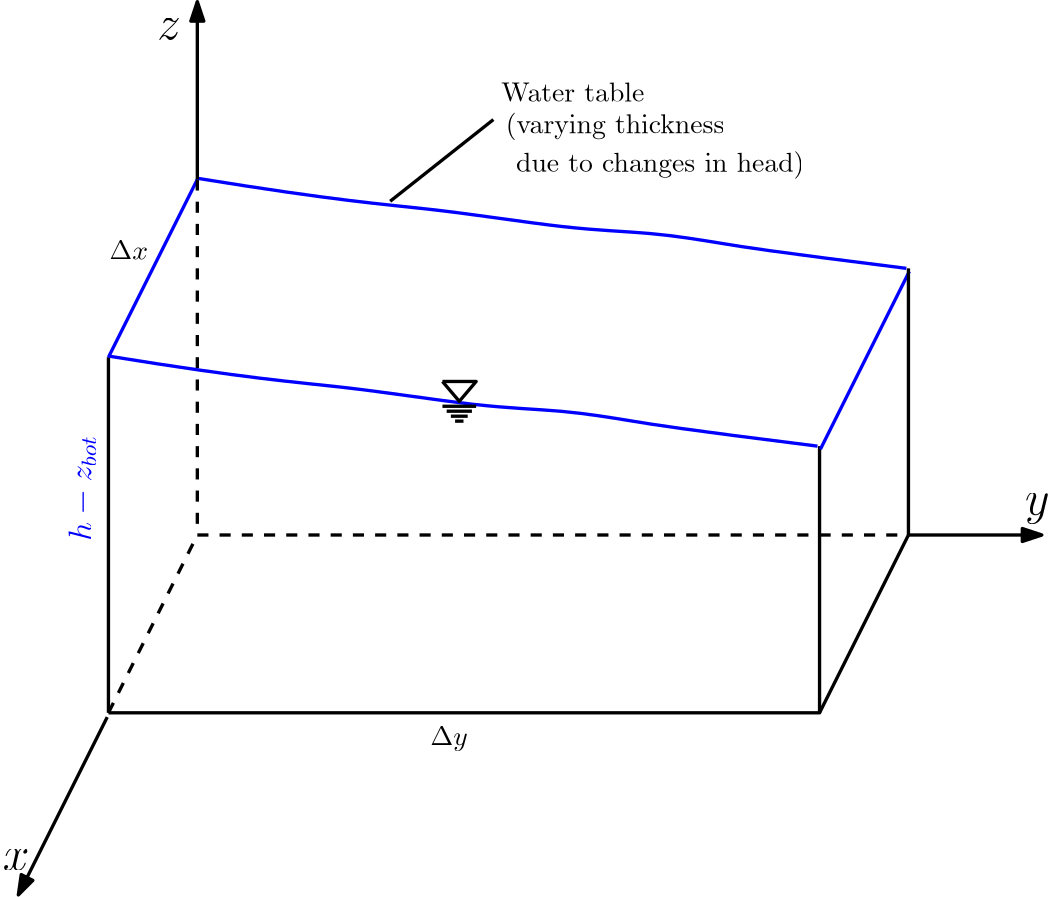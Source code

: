 <?xml version="1.0"?>
<!DOCTYPE ipe SYSTEM "ipe.dtd">
<ipe version="70206" creator="Ipe 7.2.9">
<info created="D:20201204232846" modified="D:20201204233411"/>
<ipestyle name="basic">
<symbol name="arrow/arc(spx)">
<path stroke="sym-stroke" fill="sym-stroke" pen="sym-pen">
0 0 m
-1 0.333 l
-1 -0.333 l
h
</path>
</symbol>
<symbol name="arrow/farc(spx)">
<path stroke="sym-stroke" fill="white" pen="sym-pen">
0 0 m
-1 0.333 l
-1 -0.333 l
h
</path>
</symbol>
<symbol name="arrow/ptarc(spx)">
<path stroke="sym-stroke" fill="sym-stroke" pen="sym-pen">
0 0 m
-1 0.333 l
-0.8 0 l
-1 -0.333 l
h
</path>
</symbol>
<symbol name="arrow/fptarc(spx)">
<path stroke="sym-stroke" fill="white" pen="sym-pen">
0 0 m
-1 0.333 l
-0.8 0 l
-1 -0.333 l
h
</path>
</symbol>
<symbol name="mark/circle(sx)" transformations="translations">
<path fill="sym-stroke">
0.6 0 0 0.6 0 0 e
0.4 0 0 0.4 0 0 e
</path>
</symbol>
<symbol name="mark/disk(sx)" transformations="translations">
<path fill="sym-stroke">
0.6 0 0 0.6 0 0 e
</path>
</symbol>
<symbol name="mark/fdisk(sfx)" transformations="translations">
<group>
<path fill="sym-fill">
0.5 0 0 0.5 0 0 e
</path>
<path fill="sym-stroke" fillrule="eofill">
0.6 0 0 0.6 0 0 e
0.4 0 0 0.4 0 0 e
</path>
</group>
</symbol>
<symbol name="mark/box(sx)" transformations="translations">
<path fill="sym-stroke" fillrule="eofill">
-0.6 -0.6 m
0.6 -0.6 l
0.6 0.6 l
-0.6 0.6 l
h
-0.4 -0.4 m
0.4 -0.4 l
0.4 0.4 l
-0.4 0.4 l
h
</path>
</symbol>
<symbol name="mark/square(sx)" transformations="translations">
<path fill="sym-stroke">
-0.6 -0.6 m
0.6 -0.6 l
0.6 0.6 l
-0.6 0.6 l
h
</path>
</symbol>
<symbol name="mark/fsquare(sfx)" transformations="translations">
<group>
<path fill="sym-fill">
-0.5 -0.5 m
0.5 -0.5 l
0.5 0.5 l
-0.5 0.5 l
h
</path>
<path fill="sym-stroke" fillrule="eofill">
-0.6 -0.6 m
0.6 -0.6 l
0.6 0.6 l
-0.6 0.6 l
h
-0.4 -0.4 m
0.4 -0.4 l
0.4 0.4 l
-0.4 0.4 l
h
</path>
</group>
</symbol>
<symbol name="mark/cross(sx)" transformations="translations">
<group>
<path fill="sym-stroke">
-0.43 -0.57 m
0.57 0.43 l
0.43 0.57 l
-0.57 -0.43 l
h
</path>
<path fill="sym-stroke">
-0.43 0.57 m
0.57 -0.43 l
0.43 -0.57 l
-0.57 0.43 l
h
</path>
</group>
</symbol>
<symbol name="arrow/fnormal(spx)">
<path stroke="sym-stroke" fill="white" pen="sym-pen">
0 0 m
-1 0.333 l
-1 -0.333 l
h
</path>
</symbol>
<symbol name="arrow/pointed(spx)">
<path stroke="sym-stroke" fill="sym-stroke" pen="sym-pen">
0 0 m
-1 0.333 l
-0.8 0 l
-1 -0.333 l
h
</path>
</symbol>
<symbol name="arrow/fpointed(spx)">
<path stroke="sym-stroke" fill="white" pen="sym-pen">
0 0 m
-1 0.333 l
-0.8 0 l
-1 -0.333 l
h
</path>
</symbol>
<symbol name="arrow/linear(spx)">
<path stroke="sym-stroke" pen="sym-pen">
-1 0.333 m
0 0 l
-1 -0.333 l
</path>
</symbol>
<symbol name="arrow/fdouble(spx)">
<path stroke="sym-stroke" fill="white" pen="sym-pen">
0 0 m
-1 0.333 l
-1 -0.333 l
h
-1 0 m
-2 0.333 l
-2 -0.333 l
h
</path>
</symbol>
<symbol name="arrow/double(spx)">
<path stroke="sym-stroke" fill="sym-stroke" pen="sym-pen">
0 0 m
-1 0.333 l
-1 -0.333 l
h
-1 0 m
-2 0.333 l
-2 -0.333 l
h
</path>
</symbol>
<pen name="heavier" value="0.8"/>
<pen name="fat" value="1.2"/>
<pen name="ultrafat" value="2"/>
<symbolsize name="large" value="5"/>
<symbolsize name="small" value="2"/>
<symbolsize name="tiny" value="1.1"/>
<arrowsize name="large" value="10"/>
<arrowsize name="small" value="5"/>
<arrowsize name="tiny" value="3"/>
<color name="red" value="1 0 0"/>
<color name="green" value="0 1 0"/>
<color name="blue" value="0 0 1"/>
<color name="yellow" value="1 1 0"/>
<color name="orange" value="1 0.647 0"/>
<color name="gold" value="1 0.843 0"/>
<color name="purple" value="0.627 0.125 0.941"/>
<color name="gray" value="0.745"/>
<color name="brown" value="0.647 0.165 0.165"/>
<color name="navy" value="0 0 0.502"/>
<color name="pink" value="1 0.753 0.796"/>
<color name="seagreen" value="0.18 0.545 0.341"/>
<color name="turquoise" value="0.251 0.878 0.816"/>
<color name="violet" value="0.933 0.51 0.933"/>
<color name="darkblue" value="0 0 0.545"/>
<color name="darkcyan" value="0 0.545 0.545"/>
<color name="darkgray" value="0.663"/>
<color name="darkgreen" value="0 0.392 0"/>
<color name="darkmagenta" value="0.545 0 0.545"/>
<color name="darkorange" value="1 0.549 0"/>
<color name="darkred" value="0.545 0 0"/>
<color name="lightblue" value="0.678 0.847 0.902"/>
<color name="lightcyan" value="0.878 1 1"/>
<color name="lightgray" value="0.827"/>
<color name="lightgreen" value="0.565 0.933 0.565"/>
<color name="lightyellow" value="1 1 0.878"/>
<dashstyle name="dashed" value="[4] 0"/>
<dashstyle name="dotted" value="[1 3] 0"/>
<dashstyle name="dash dotted" value="[4 2 1 2] 0"/>
<dashstyle name="dash dot dotted" value="[4 2 1 2 1 2] 0"/>
<textsize name="large" value="\large"/>
<textsize name="Large" value="\Large"/>
<textsize name="LARGE" value="\LARGE"/>
<textsize name="huge" value="\huge"/>
<textsize name="Huge" value="\Huge"/>
<textsize name="small" value="\small"/>
<textsize name="footnote" value="\footnotesize"/>
<textsize name="tiny" value="\tiny"/>
<textstyle name="center" begin="\begin{center}" end="\end{center}"/>
<textstyle name="itemize" begin="\begin{itemize}" end="\end{itemize}"/>
<textstyle name="item" begin="\begin{itemize}\item{}" end="\end{itemize}"/>
<gridsize name="4 pts" value="4"/>
<gridsize name="8 pts (~3 mm)" value="8"/>
<gridsize name="16 pts (~6 mm)" value="16"/>
<gridsize name="32 pts (~12 mm)" value="32"/>
<gridsize name="10 pts (~3.5 mm)" value="10"/>
<gridsize name="20 pts (~7 mm)" value="20"/>
<gridsize name="14 pts (~5 mm)" value="14"/>
<gridsize name="28 pts (~10 mm)" value="28"/>
<gridsize name="56 pts (~20 mm)" value="56"/>
<anglesize name="90 deg" value="90"/>
<anglesize name="60 deg" value="60"/>
<anglesize name="45 deg" value="45"/>
<anglesize name="30 deg" value="30"/>
<anglesize name="22.5 deg" value="22.5"/>
<opacity name="10%" value="0.1"/>
<opacity name="30%" value="0.3"/>
<opacity name="50%" value="0.5"/>
<opacity name="75%" value="0.75"/>
<tiling name="falling" angle="-60" step="4" width="1"/>
<tiling name="rising" angle="30" step="4" width="1"/>
</ipestyle>
<page>
<layer name="alpha"/>
<view layers="alpha" active="alpha"/>
<path layer="alpha" stroke="blue" pen="fat">
192 640 m
224 704 l
</path>
<path matrix="1 0 0 1 0 -128" stroke="black" dash="dashed" pen="fat">
192 640 m
224 704 l
</path>
<path stroke="black" pen="fat">
192 640 m
192 512 l
</path>
<path stroke="black" dash="dashed" pen="fat">
224 704 m
224 576 l
</path>
<path stroke="black" pen="fat">
192 512 m
448 512 l
448 608 l
448 608 l
</path>
<path stroke="blue" pen="fat">
191.916 640.423 m
242.983 632.142
275.417 630.071
327.174 621.79
355.468 621.1
381.001 616.96
397.563 614.199
447.25 607.988 c
</path>
<path matrix="1 0 0 1 256.306 -33.1248" stroke="blue" pen="fat">
192 640 m
224 704 l
</path>
<path matrix="1 0 0 1 256 -128" stroke="black" pen="fat">
192 640 m
224 704 l
</path>
<path stroke="black" pen="fat">
480 672 m
480 576 l
</path>
<path stroke="black" dash="dashed" pen="fat">
224 576 m
480 576 l
</path>
<path matrix="1 0 0 1 32 64" stroke="blue" pen="fat">
191.916 640.423 m
242.983 632.142
275.417 630.071
327.174 621.79
355.468 621.1
381.001 616.96
397.563 614.199
447.25 607.988 c
</path>
<path matrix="1 0 0 1 -32.4344 -193.558" stroke="black" pen="fat" rarrow="normal/normal">
192 640 m
224 704 l
</path>
<text matrix="1 0 0 1 20.0127 -303.641" transformations="translations" pos="133.948 759.119" stroke="black" type="label" width="9.579" height="7.412" depth="0" valign="baseline" size="LARGE">$x$</text>
<path stroke="black" pen="fat" arrow="normal/normal">
480 576 m
528 576 l
</path>
<text matrix="1 0 0 1 388.013 -175.641" transformations="translations" pos="133.948 759.119" stroke="black" type="label" width="8.837" height="7.41" depth="3.35" valign="baseline" size="LARGE" style="math">y</text>
<path stroke="black" pen="fat" arrow="normal/normal">
224 704 m
224 768 l
</path>
<text matrix="1 0 0 1 75.6037 -4.59953" transformations="translations" pos="133.948 759.119" stroke="black" type="label" width="8.598" height="7.412" depth="0" valign="baseline" size="LARGE" style="math">z</text>
<text matrix="1 0 0 1 60.4341 -89.4261" transformations="translations" pos="131.878 764.639" stroke="black" type="label" width="13.996" height="6.808" depth="0" valign="baseline" style="math">\Delta x</text>
<text matrix="1 0 0 1 175.973 -264.305" transformations="translations" pos="131.878 764.639" stroke="black" type="label" width="13.544" height="6.815" depth="1.93" valign="baseline" style="math">\Delta y</text>
<path matrix="0.37895 0 0 0.446126 190.978 267.226" stroke="black" pen="fat">
320 816 m
336 800 l
352 816 l
320 816 l
</path>
<path matrix="0.37895 0 0 0.446126 190.978 267.226" stroke="black" pen="fat">
320 796 m
352 796 l
</path>
<path matrix="0.37895 0 0 0.446126 190.978 267.226" stroke="black" pen="fat">
324 792 m
348 792 l
348 792 l
</path>
<path matrix="0.37895 0 0 0.446126 190.978 267.226" stroke="black" pen="fat">
328 788 m
344 788 l
</path>
<path matrix="0.37895 0 0 0.446126 190.978 267.226" stroke="black" pen="fat">
332 784 m
340 784 l
</path>
<text matrix="1 0 0 1 71.0509 -79.2177" transformations="translations" pos="262.383 811.3" stroke="black" type="label" width="54.822" height="6.918" depth="0" valign="baseline">Water table </text>
<text matrix="1 0 0 1 13.4752 -49.409" transformations="translations" pos="321.592 770.058" stroke="black" type="label" width="78.733" height="7.473" depth="2.49" valign="baseline">(varying thickness</text>
<text matrix="1 0 0 1 33.8921 -32.2587" transformations="translations" pos="304.85 739.024" stroke="black" type="label" width="103.833" height="7.473" depth="2.49" valign="baseline">due to changes in head)</text>
<path stroke="black" pen="fat">
330.575 725.549 m
293.417 696.149 l
</path>
<text matrix="0 1 -1 0 641.932 320.101" pos="253.808 456.046" stroke="blue" type="label" width="38.06" height="8.305" depth="1.79" valign="baseline" size="large" style="math">h - z_{bot} </text>
</page>
</ipe>

